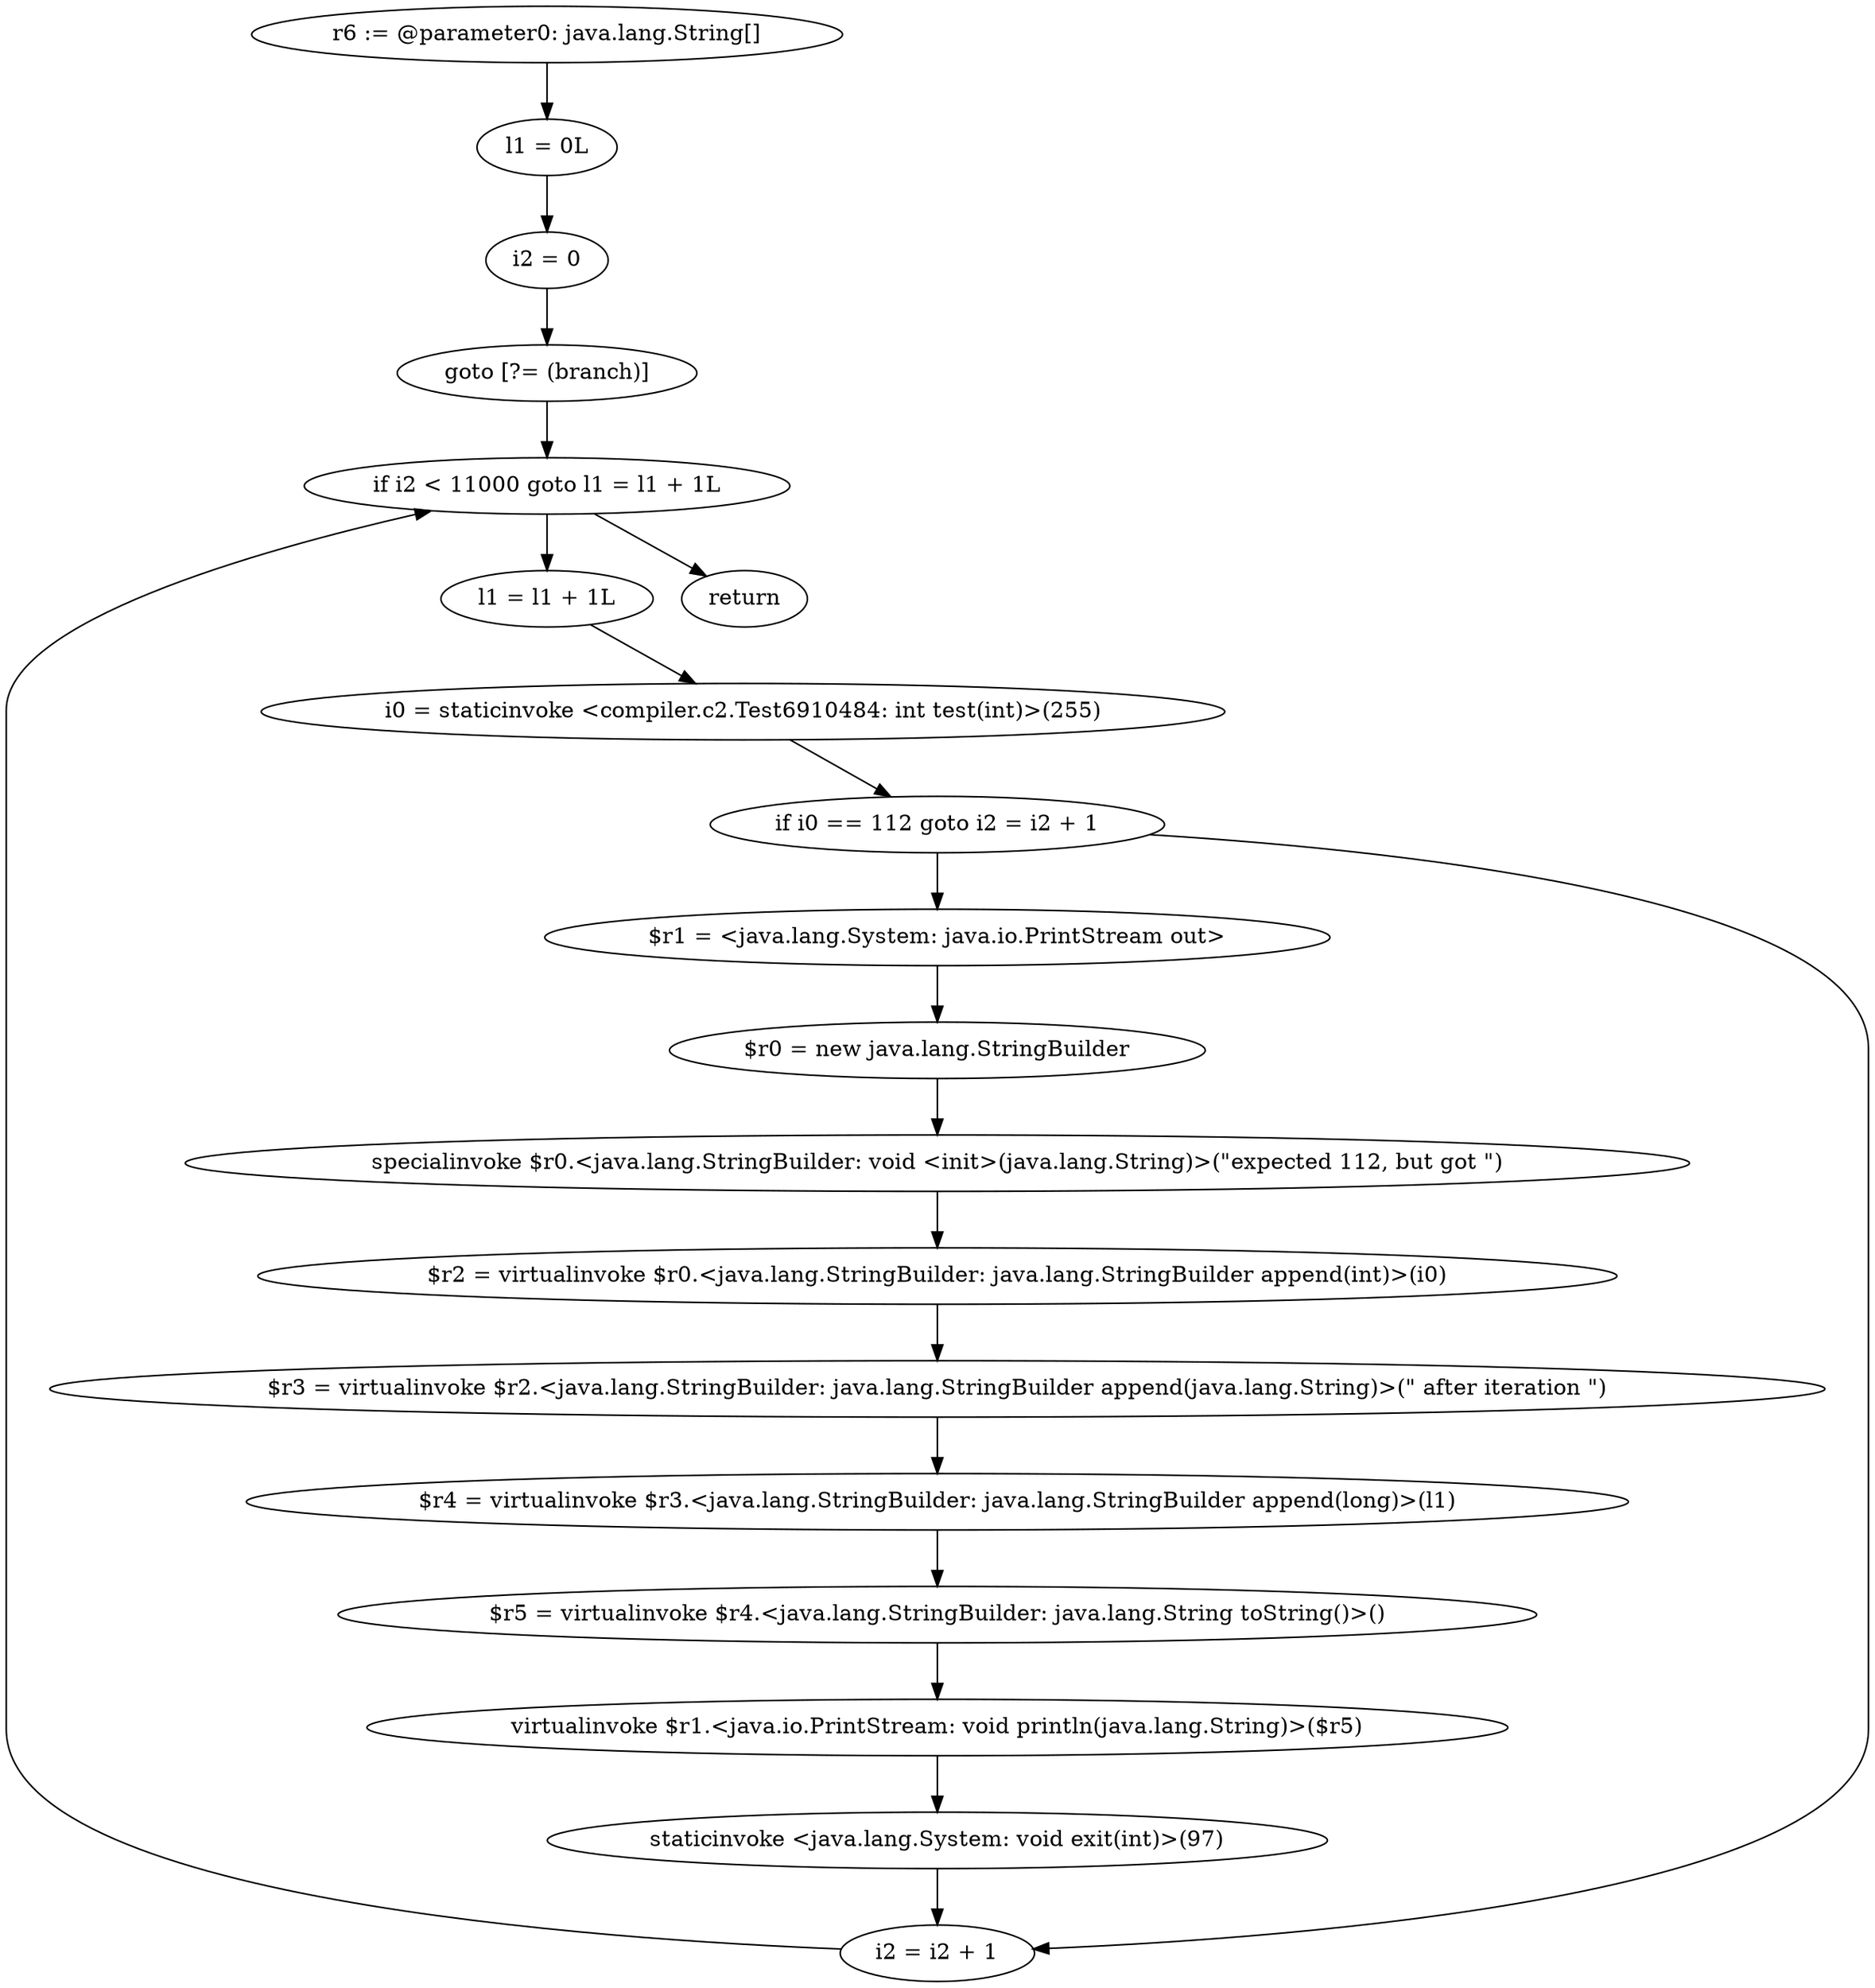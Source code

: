 digraph "unitGraph" {
    "r6 := @parameter0: java.lang.String[]"
    "l1 = 0L"
    "i2 = 0"
    "goto [?= (branch)]"
    "l1 = l1 + 1L"
    "i0 = staticinvoke <compiler.c2.Test6910484: int test(int)>(255)"
    "if i0 == 112 goto i2 = i2 + 1"
    "$r1 = <java.lang.System: java.io.PrintStream out>"
    "$r0 = new java.lang.StringBuilder"
    "specialinvoke $r0.<java.lang.StringBuilder: void <init>(java.lang.String)>(\"expected 112, but got \")"
    "$r2 = virtualinvoke $r0.<java.lang.StringBuilder: java.lang.StringBuilder append(int)>(i0)"
    "$r3 = virtualinvoke $r2.<java.lang.StringBuilder: java.lang.StringBuilder append(java.lang.String)>(\" after iteration \")"
    "$r4 = virtualinvoke $r3.<java.lang.StringBuilder: java.lang.StringBuilder append(long)>(l1)"
    "$r5 = virtualinvoke $r4.<java.lang.StringBuilder: java.lang.String toString()>()"
    "virtualinvoke $r1.<java.io.PrintStream: void println(java.lang.String)>($r5)"
    "staticinvoke <java.lang.System: void exit(int)>(97)"
    "i2 = i2 + 1"
    "if i2 < 11000 goto l1 = l1 + 1L"
    "return"
    "r6 := @parameter0: java.lang.String[]"->"l1 = 0L";
    "l1 = 0L"->"i2 = 0";
    "i2 = 0"->"goto [?= (branch)]";
    "goto [?= (branch)]"->"if i2 < 11000 goto l1 = l1 + 1L";
    "l1 = l1 + 1L"->"i0 = staticinvoke <compiler.c2.Test6910484: int test(int)>(255)";
    "i0 = staticinvoke <compiler.c2.Test6910484: int test(int)>(255)"->"if i0 == 112 goto i2 = i2 + 1";
    "if i0 == 112 goto i2 = i2 + 1"->"$r1 = <java.lang.System: java.io.PrintStream out>";
    "if i0 == 112 goto i2 = i2 + 1"->"i2 = i2 + 1";
    "$r1 = <java.lang.System: java.io.PrintStream out>"->"$r0 = new java.lang.StringBuilder";
    "$r0 = new java.lang.StringBuilder"->"specialinvoke $r0.<java.lang.StringBuilder: void <init>(java.lang.String)>(\"expected 112, but got \")";
    "specialinvoke $r0.<java.lang.StringBuilder: void <init>(java.lang.String)>(\"expected 112, but got \")"->"$r2 = virtualinvoke $r0.<java.lang.StringBuilder: java.lang.StringBuilder append(int)>(i0)";
    "$r2 = virtualinvoke $r0.<java.lang.StringBuilder: java.lang.StringBuilder append(int)>(i0)"->"$r3 = virtualinvoke $r2.<java.lang.StringBuilder: java.lang.StringBuilder append(java.lang.String)>(\" after iteration \")";
    "$r3 = virtualinvoke $r2.<java.lang.StringBuilder: java.lang.StringBuilder append(java.lang.String)>(\" after iteration \")"->"$r4 = virtualinvoke $r3.<java.lang.StringBuilder: java.lang.StringBuilder append(long)>(l1)";
    "$r4 = virtualinvoke $r3.<java.lang.StringBuilder: java.lang.StringBuilder append(long)>(l1)"->"$r5 = virtualinvoke $r4.<java.lang.StringBuilder: java.lang.String toString()>()";
    "$r5 = virtualinvoke $r4.<java.lang.StringBuilder: java.lang.String toString()>()"->"virtualinvoke $r1.<java.io.PrintStream: void println(java.lang.String)>($r5)";
    "virtualinvoke $r1.<java.io.PrintStream: void println(java.lang.String)>($r5)"->"staticinvoke <java.lang.System: void exit(int)>(97)";
    "staticinvoke <java.lang.System: void exit(int)>(97)"->"i2 = i2 + 1";
    "i2 = i2 + 1"->"if i2 < 11000 goto l1 = l1 + 1L";
    "if i2 < 11000 goto l1 = l1 + 1L"->"return";
    "if i2 < 11000 goto l1 = l1 + 1L"->"l1 = l1 + 1L";
}
